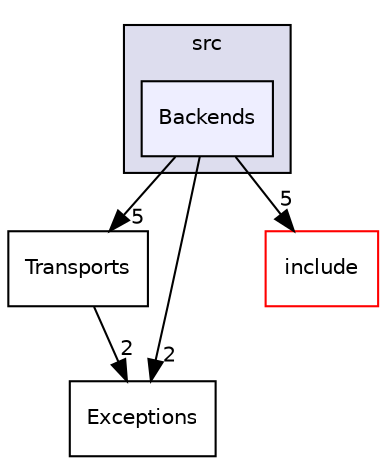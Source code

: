 digraph "/home/travis/build/AliceO2Group/Monitoring/src/Backends" {
  bgcolor=transparent;
  compound=true
  node [ fontsize="10", fontname="Helvetica"];
  edge [ labelfontsize="10", labelfontname="Helvetica"];
  subgraph clusterdir_c8e4ae565341e7bc08b628789fd961a6 {
    graph [ bgcolor="#ddddee", pencolor="black", label="src" fontname="Helvetica", fontsize="10", URL="dir_c8e4ae565341e7bc08b628789fd961a6.html"]
  dir_b9578fd3fc128d7aa3dc0294c75475c2 [shape=box, label="Backends", style="filled", fillcolor="#eeeeff", pencolor="black", URL="dir_b9578fd3fc128d7aa3dc0294c75475c2.html"];
  }
  dir_2e4d877d919706825bdea3b34d8315ce [shape=box label="Transports" URL="dir_2e4d877d919706825bdea3b34d8315ce.html"];
  dir_a9501773cfe28af013afcd0c1ccec105 [shape=box label="Exceptions" URL="dir_a9501773cfe28af013afcd0c1ccec105.html"];
  dir_3ea03b5bad7df07991502014a866ac0e [shape=box label="include" color="red" URL="dir_3ea03b5bad7df07991502014a866ac0e.html"];
  dir_2e4d877d919706825bdea3b34d8315ce->dir_a9501773cfe28af013afcd0c1ccec105 [headlabel="2", labeldistance=1.5 headhref="dir_000012_000011.html"];
  dir_b9578fd3fc128d7aa3dc0294c75475c2->dir_2e4d877d919706825bdea3b34d8315ce [headlabel="5", labeldistance=1.5 headhref="dir_000010_000012.html"];
  dir_b9578fd3fc128d7aa3dc0294c75475c2->dir_a9501773cfe28af013afcd0c1ccec105 [headlabel="2", labeldistance=1.5 headhref="dir_000010_000011.html"];
  dir_b9578fd3fc128d7aa3dc0294c75475c2->dir_3ea03b5bad7df07991502014a866ac0e [headlabel="5", labeldistance=1.5 headhref="dir_000010_000007.html"];
}

